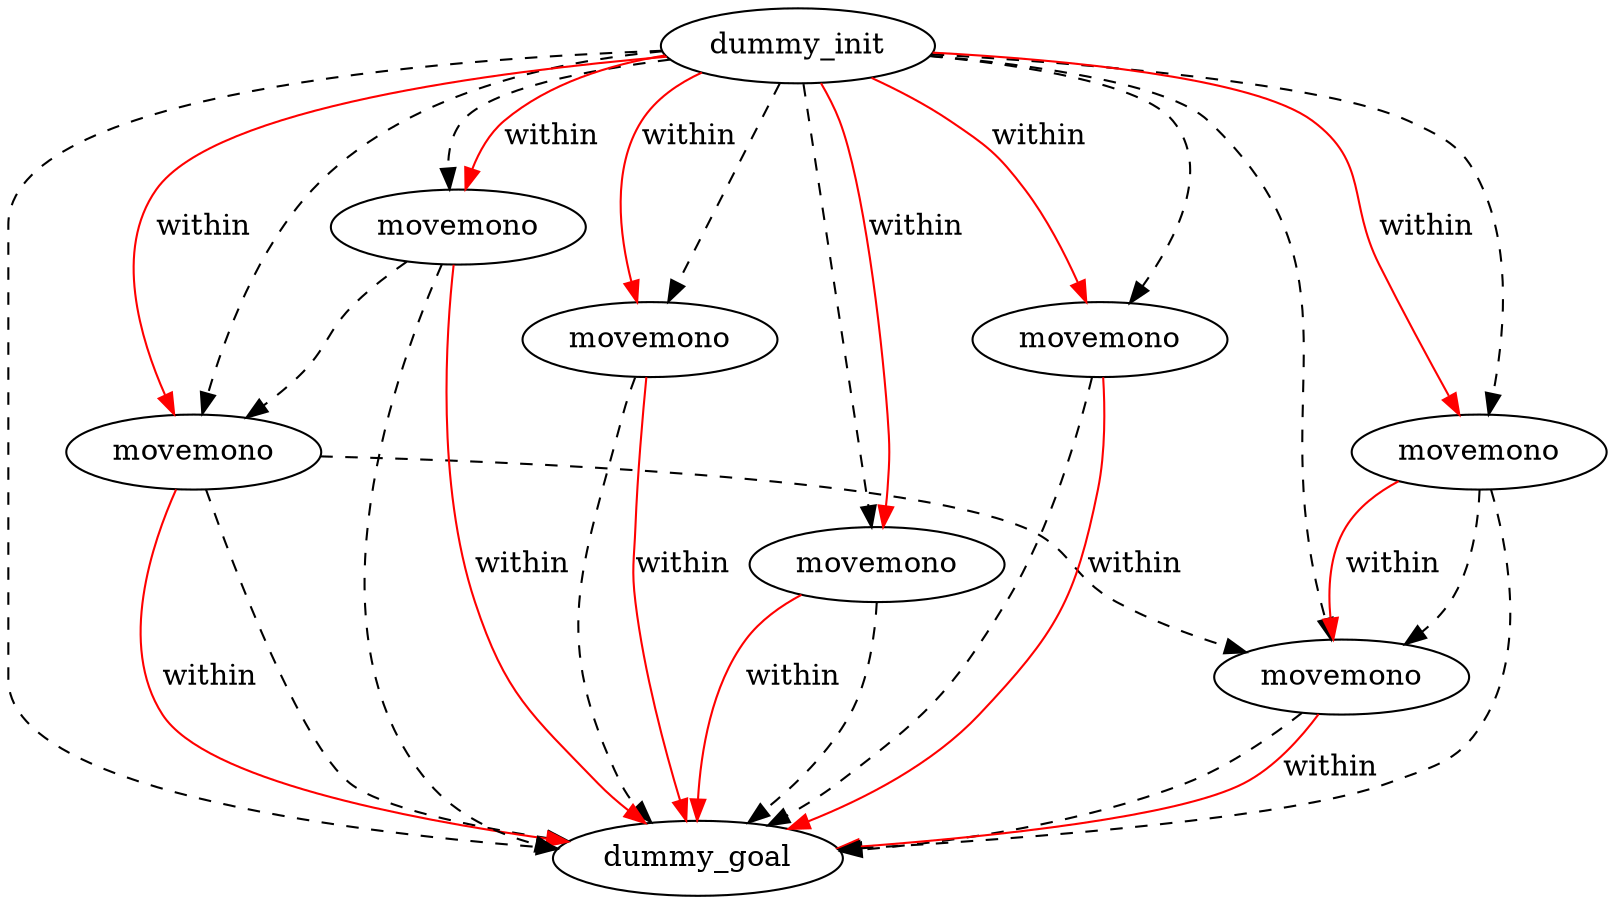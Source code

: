 digraph {
	"15c87683-e54a-0d90-e630-909c4b8e57e4" [label=dummy_init]
	"2a5afd30-b1f4-02d1-50bb-f4a18a9b7add" [label=dummy_goal]
	"856cd061-8ff9-a43e-1f64-38a58b85a38e" [label=movemono]
	"1deb97c0-a448-dd54-36bb-c95281cb8f6d" [label=movemono]
	"cfcdb5ad-3d76-c0bc-2e52-3a85f0366c0c" [label=movemono]
	"7fe7a5b4-9486-0781-93ce-40d5ee453188" [label=movemono]
	"6f0c1276-c1ee-4b4e-6c6e-475a0deba9b9" [label=movemono]
	"389d2884-c7f9-ddef-de45-cba6d8f1ebd4" [label=movemono]
	"03203553-4e2d-e816-bbe3-25560896b021" [label=movemono]
	"15c87683-e54a-0d90-e630-909c4b8e57e4" -> "cfcdb5ad-3d76-c0bc-2e52-3a85f0366c0c" [color=black style=dashed]
	"15c87683-e54a-0d90-e630-909c4b8e57e4" -> "1deb97c0-a448-dd54-36bb-c95281cb8f6d" [color=black style=dashed]
	"7fe7a5b4-9486-0781-93ce-40d5ee453188" -> "2a5afd30-b1f4-02d1-50bb-f4a18a9b7add" [color=black style=dashed]
	"1deb97c0-a448-dd54-36bb-c95281cb8f6d" -> "2a5afd30-b1f4-02d1-50bb-f4a18a9b7add" [color=black style=dashed]
	"15c87683-e54a-0d90-e630-909c4b8e57e4" -> "7fe7a5b4-9486-0781-93ce-40d5ee453188" [color=black style=dashed]
	"15c87683-e54a-0d90-e630-909c4b8e57e4" -> "2a5afd30-b1f4-02d1-50bb-f4a18a9b7add" [color=black style=dashed]
	"15c87683-e54a-0d90-e630-909c4b8e57e4" -> "03203553-4e2d-e816-bbe3-25560896b021" [color=black style=dashed]
	"03203553-4e2d-e816-bbe3-25560896b021" -> "2a5afd30-b1f4-02d1-50bb-f4a18a9b7add" [color=black style=dashed]
	"856cd061-8ff9-a43e-1f64-38a58b85a38e" -> "389d2884-c7f9-ddef-de45-cba6d8f1ebd4" [color=black style=dashed]
	"cfcdb5ad-3d76-c0bc-2e52-3a85f0366c0c" -> "2a5afd30-b1f4-02d1-50bb-f4a18a9b7add" [color=black style=dashed]
	"6f0c1276-c1ee-4b4e-6c6e-475a0deba9b9" -> "2a5afd30-b1f4-02d1-50bb-f4a18a9b7add" [color=black style=dashed]
	"15c87683-e54a-0d90-e630-909c4b8e57e4" -> "6f0c1276-c1ee-4b4e-6c6e-475a0deba9b9" [color=black style=dashed]
	"03203553-4e2d-e816-bbe3-25560896b021" -> "389d2884-c7f9-ddef-de45-cba6d8f1ebd4" [color=black style=dashed]
	"7fe7a5b4-9486-0781-93ce-40d5ee453188" -> "856cd061-8ff9-a43e-1f64-38a58b85a38e" [color=black style=dashed]
	"856cd061-8ff9-a43e-1f64-38a58b85a38e" -> "2a5afd30-b1f4-02d1-50bb-f4a18a9b7add" [color=black style=dashed]
	"389d2884-c7f9-ddef-de45-cba6d8f1ebd4" -> "2a5afd30-b1f4-02d1-50bb-f4a18a9b7add" [color=black style=dashed]
	"15c87683-e54a-0d90-e630-909c4b8e57e4" -> "856cd061-8ff9-a43e-1f64-38a58b85a38e" [color=black style=dashed]
	"15c87683-e54a-0d90-e630-909c4b8e57e4" -> "389d2884-c7f9-ddef-de45-cba6d8f1ebd4" [color=black style=dashed]
	"15c87683-e54a-0d90-e630-909c4b8e57e4" -> "856cd061-8ff9-a43e-1f64-38a58b85a38e" [label=within color=red]
	"856cd061-8ff9-a43e-1f64-38a58b85a38e" -> "2a5afd30-b1f4-02d1-50bb-f4a18a9b7add" [label=within color=red]
	"389d2884-c7f9-ddef-de45-cba6d8f1ebd4" -> "2a5afd30-b1f4-02d1-50bb-f4a18a9b7add" [label=within color=red]
	"1deb97c0-a448-dd54-36bb-c95281cb8f6d" -> "2a5afd30-b1f4-02d1-50bb-f4a18a9b7add" [label=within color=red]
	"15c87683-e54a-0d90-e630-909c4b8e57e4" -> "1deb97c0-a448-dd54-36bb-c95281cb8f6d" [label=within color=red]
	"15c87683-e54a-0d90-e630-909c4b8e57e4" -> "7fe7a5b4-9486-0781-93ce-40d5ee453188" [label=within color=red]
	"03203553-4e2d-e816-bbe3-25560896b021" -> "389d2884-c7f9-ddef-de45-cba6d8f1ebd4" [label=within color=red]
	"15c87683-e54a-0d90-e630-909c4b8e57e4" -> "cfcdb5ad-3d76-c0bc-2e52-3a85f0366c0c" [label=within color=red]
	"15c87683-e54a-0d90-e630-909c4b8e57e4" -> "03203553-4e2d-e816-bbe3-25560896b021" [label=within color=red]
	"cfcdb5ad-3d76-c0bc-2e52-3a85f0366c0c" -> "2a5afd30-b1f4-02d1-50bb-f4a18a9b7add" [label=within color=red]
	"15c87683-e54a-0d90-e630-909c4b8e57e4" -> "6f0c1276-c1ee-4b4e-6c6e-475a0deba9b9" [label=within color=red]
	"7fe7a5b4-9486-0781-93ce-40d5ee453188" -> "2a5afd30-b1f4-02d1-50bb-f4a18a9b7add" [label=within color=red]
	"6f0c1276-c1ee-4b4e-6c6e-475a0deba9b9" -> "2a5afd30-b1f4-02d1-50bb-f4a18a9b7add" [label=within color=red]
}
